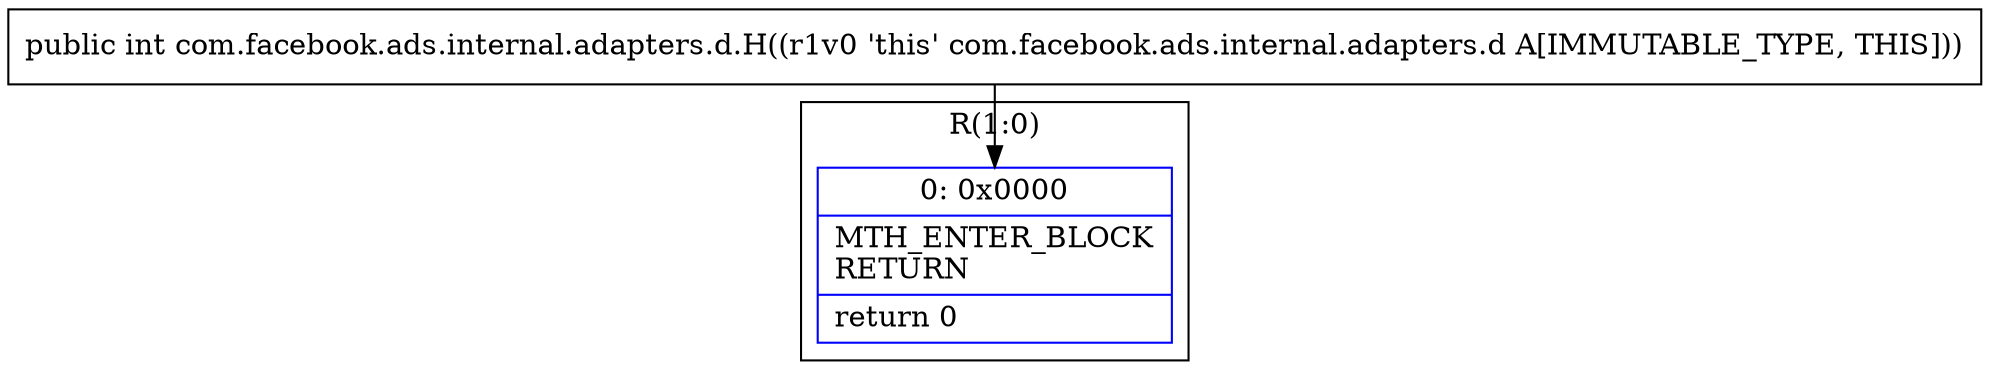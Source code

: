 digraph "CFG forcom.facebook.ads.internal.adapters.d.H()I" {
subgraph cluster_Region_1350654748 {
label = "R(1:0)";
node [shape=record,color=blue];
Node_0 [shape=record,label="{0\:\ 0x0000|MTH_ENTER_BLOCK\lRETURN\l|return 0\l}"];
}
MethodNode[shape=record,label="{public int com.facebook.ads.internal.adapters.d.H((r1v0 'this' com.facebook.ads.internal.adapters.d A[IMMUTABLE_TYPE, THIS])) }"];
MethodNode -> Node_0;
}

